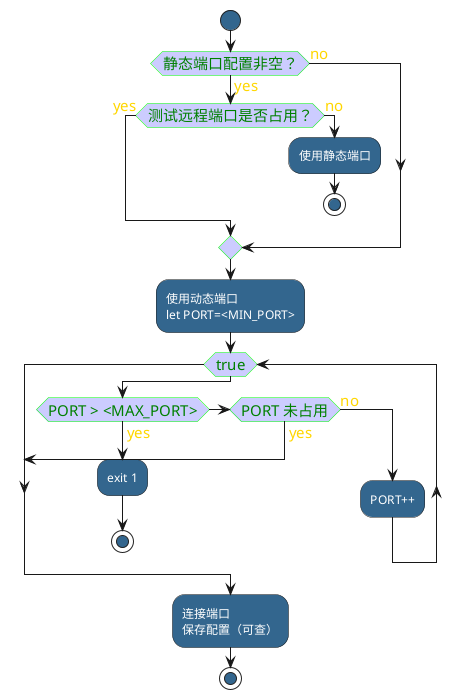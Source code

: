 @startuml

<style>
activityDiagram {
  BackgroundColor #33668E
  BorderColor #33668E
  FontColor #FFF
  FontName arial

  diamond {
    BackgroundColor #ccf
    LineColor #00FF00
    FontColor green
    FontName arial
    FontSize 15
  }
  arrow {
    FontColor gold
    FontName arial
    FontSize 15
  }
  partition {
    LineColor red
    FontColor green
    RoundCorner 10
    BackgroundColor PeachPuff
  }
  note {
    FontColor Blue
    LineColor Navy
    BackgroundColor #ccf
  }
}
document {
   BackgroundColor transparent
}
</style>

start

if (静态端口配置非空？) then (yes)
  if (测试远程端口是否占用？) then (yes)
	label dynamic
  else (no)
	:使用静态端口;
	stop
  endif
else (no)
endif

:使用动态端口
let PORT=<MIN_PORT>;

while (true)
	if (PORT > <MAX_PORT>) then (yes)
		:exit 1;
		stop
	elseif (PORT 未占用) then (yes)
		break
	else (no)
		:PORT++;
	endif
endwhile

:连接端口
保存配置（可查）;

stop

@enduml
